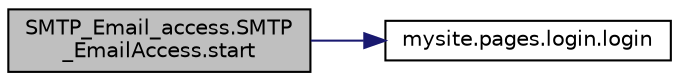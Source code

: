 digraph "SMTP_Email_access.SMTP_EmailAccess.start"
{
 // LATEX_PDF_SIZE
  edge [fontname="Helvetica",fontsize="10",labelfontname="Helvetica",labelfontsize="10"];
  node [fontname="Helvetica",fontsize="10",shape=record];
  rankdir="LR";
  Node1 [label="SMTP_Email_access.SMTP\l_EmailAccess.start",height=0.2,width=0.4,color="black", fillcolor="grey75", style="filled", fontcolor="black",tooltip=" "];
  Node1 -> Node2 [color="midnightblue",fontsize="10",style="solid",fontname="Helvetica"];
  Node2 [label="mysite.pages.login.login",height=0.2,width=0.4,color="black", fillcolor="white", style="filled",URL="$namespacemysite_1_1pages_1_1login.html#a435ca57f4b9c52542fdc21ef8ff6b41f",tooltip=" "];
}
